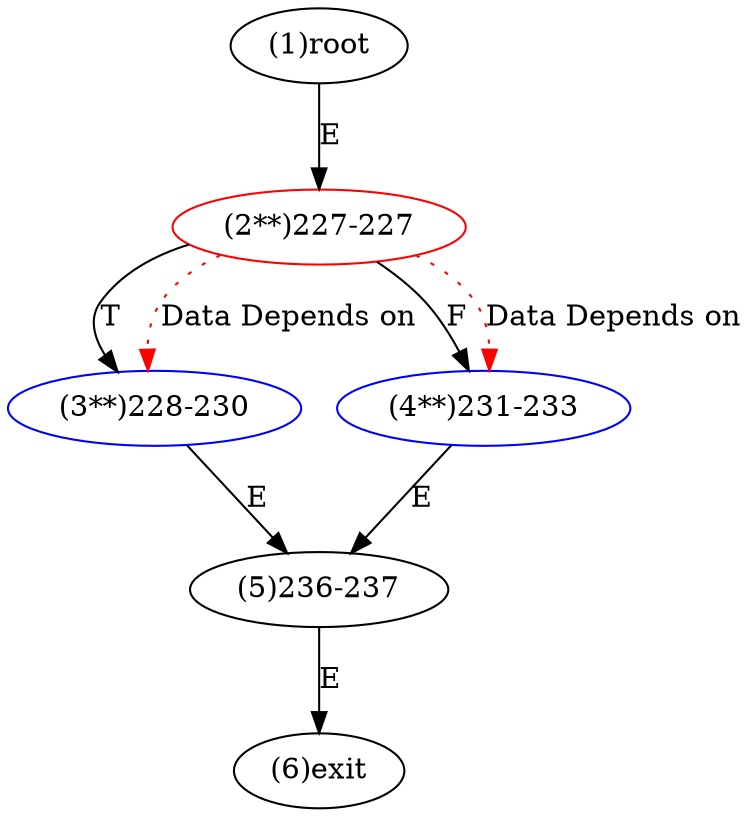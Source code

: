 digraph "" { 
1[ label="(1)root"];
2[ label="(2**)227-227",color=red];
3[ label="(3**)228-230",color=blue];
4[ label="(4**)231-233",color=blue];
5[ label="(5)236-237"];
6[ label="(6)exit"];
1->2[ label="E"];
2->4[ label="F"];
2->3[ label="T"];
3->5[ label="E"];
4->5[ label="E"];
5->6[ label="E"];
2->3[ color="red" label="Data Depends on" style = dotted ];
2->4[ color="red" label="Data Depends on" style = dotted ];
}